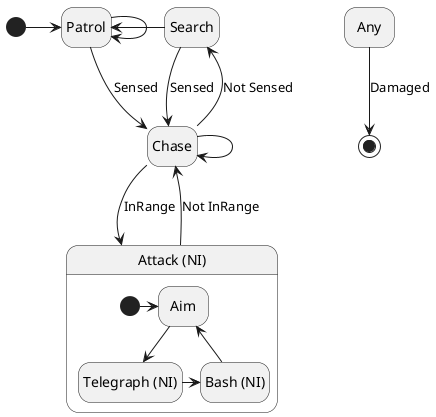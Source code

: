 ﻿@startuml
'https://plantuml.com/state-diagram

hide empty description

[*] -> Patrol
Patrol --> Patrol
Patrol --> Chase: Sensed
Chase --> Chase
Chase --> Attack: InRange

state "Attack (NI)" as Attack {
    [*] -> Aim
    state "Telegraph (NI)" as Telegraph
    Aim --> Telegraph
    state "Bash (NI)" as Bash
    Telegraph -> Bash
    Bash -> Aim
}
Attack --> Chase: Not InRange

Search --> Chase: Sensed
Chase --> Search: Not Sensed
Patrol <-- Search

Any --> [*]: Damaged

@enduml